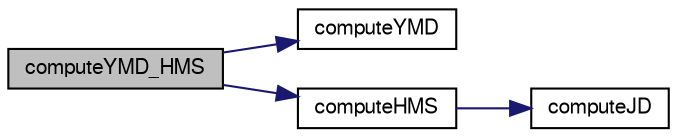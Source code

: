 digraph "computeYMD_HMS"
{
  edge [fontname="FreeSans",fontsize="10",labelfontname="FreeSans",labelfontsize="10"];
  node [fontname="FreeSans",fontsize="10",shape=record];
  rankdir="LR";
  Node67706 [label="computeYMD_HMS",height=0.2,width=0.4,color="black", fillcolor="grey75", style="filled", fontcolor="black"];
  Node67706 -> Node67707 [color="midnightblue",fontsize="10",style="solid",fontname="FreeSans"];
  Node67707 [label="computeYMD",height=0.2,width=0.4,color="black", fillcolor="white", style="filled",URL="$sqlite3_8c.html#a5bd5a8651c26bd9c9e84482fc7b82321"];
  Node67706 -> Node67708 [color="midnightblue",fontsize="10",style="solid",fontname="FreeSans"];
  Node67708 [label="computeHMS",height=0.2,width=0.4,color="black", fillcolor="white", style="filled",URL="$sqlite3_8c.html#a13e9c62b28e0545b79e18f6c020ee51b"];
  Node67708 -> Node67709 [color="midnightblue",fontsize="10",style="solid",fontname="FreeSans"];
  Node67709 [label="computeJD",height=0.2,width=0.4,color="black", fillcolor="white", style="filled",URL="$sqlite3_8c.html#aeeefea84c7c62565ee8e5491f39c0bc4"];
}
